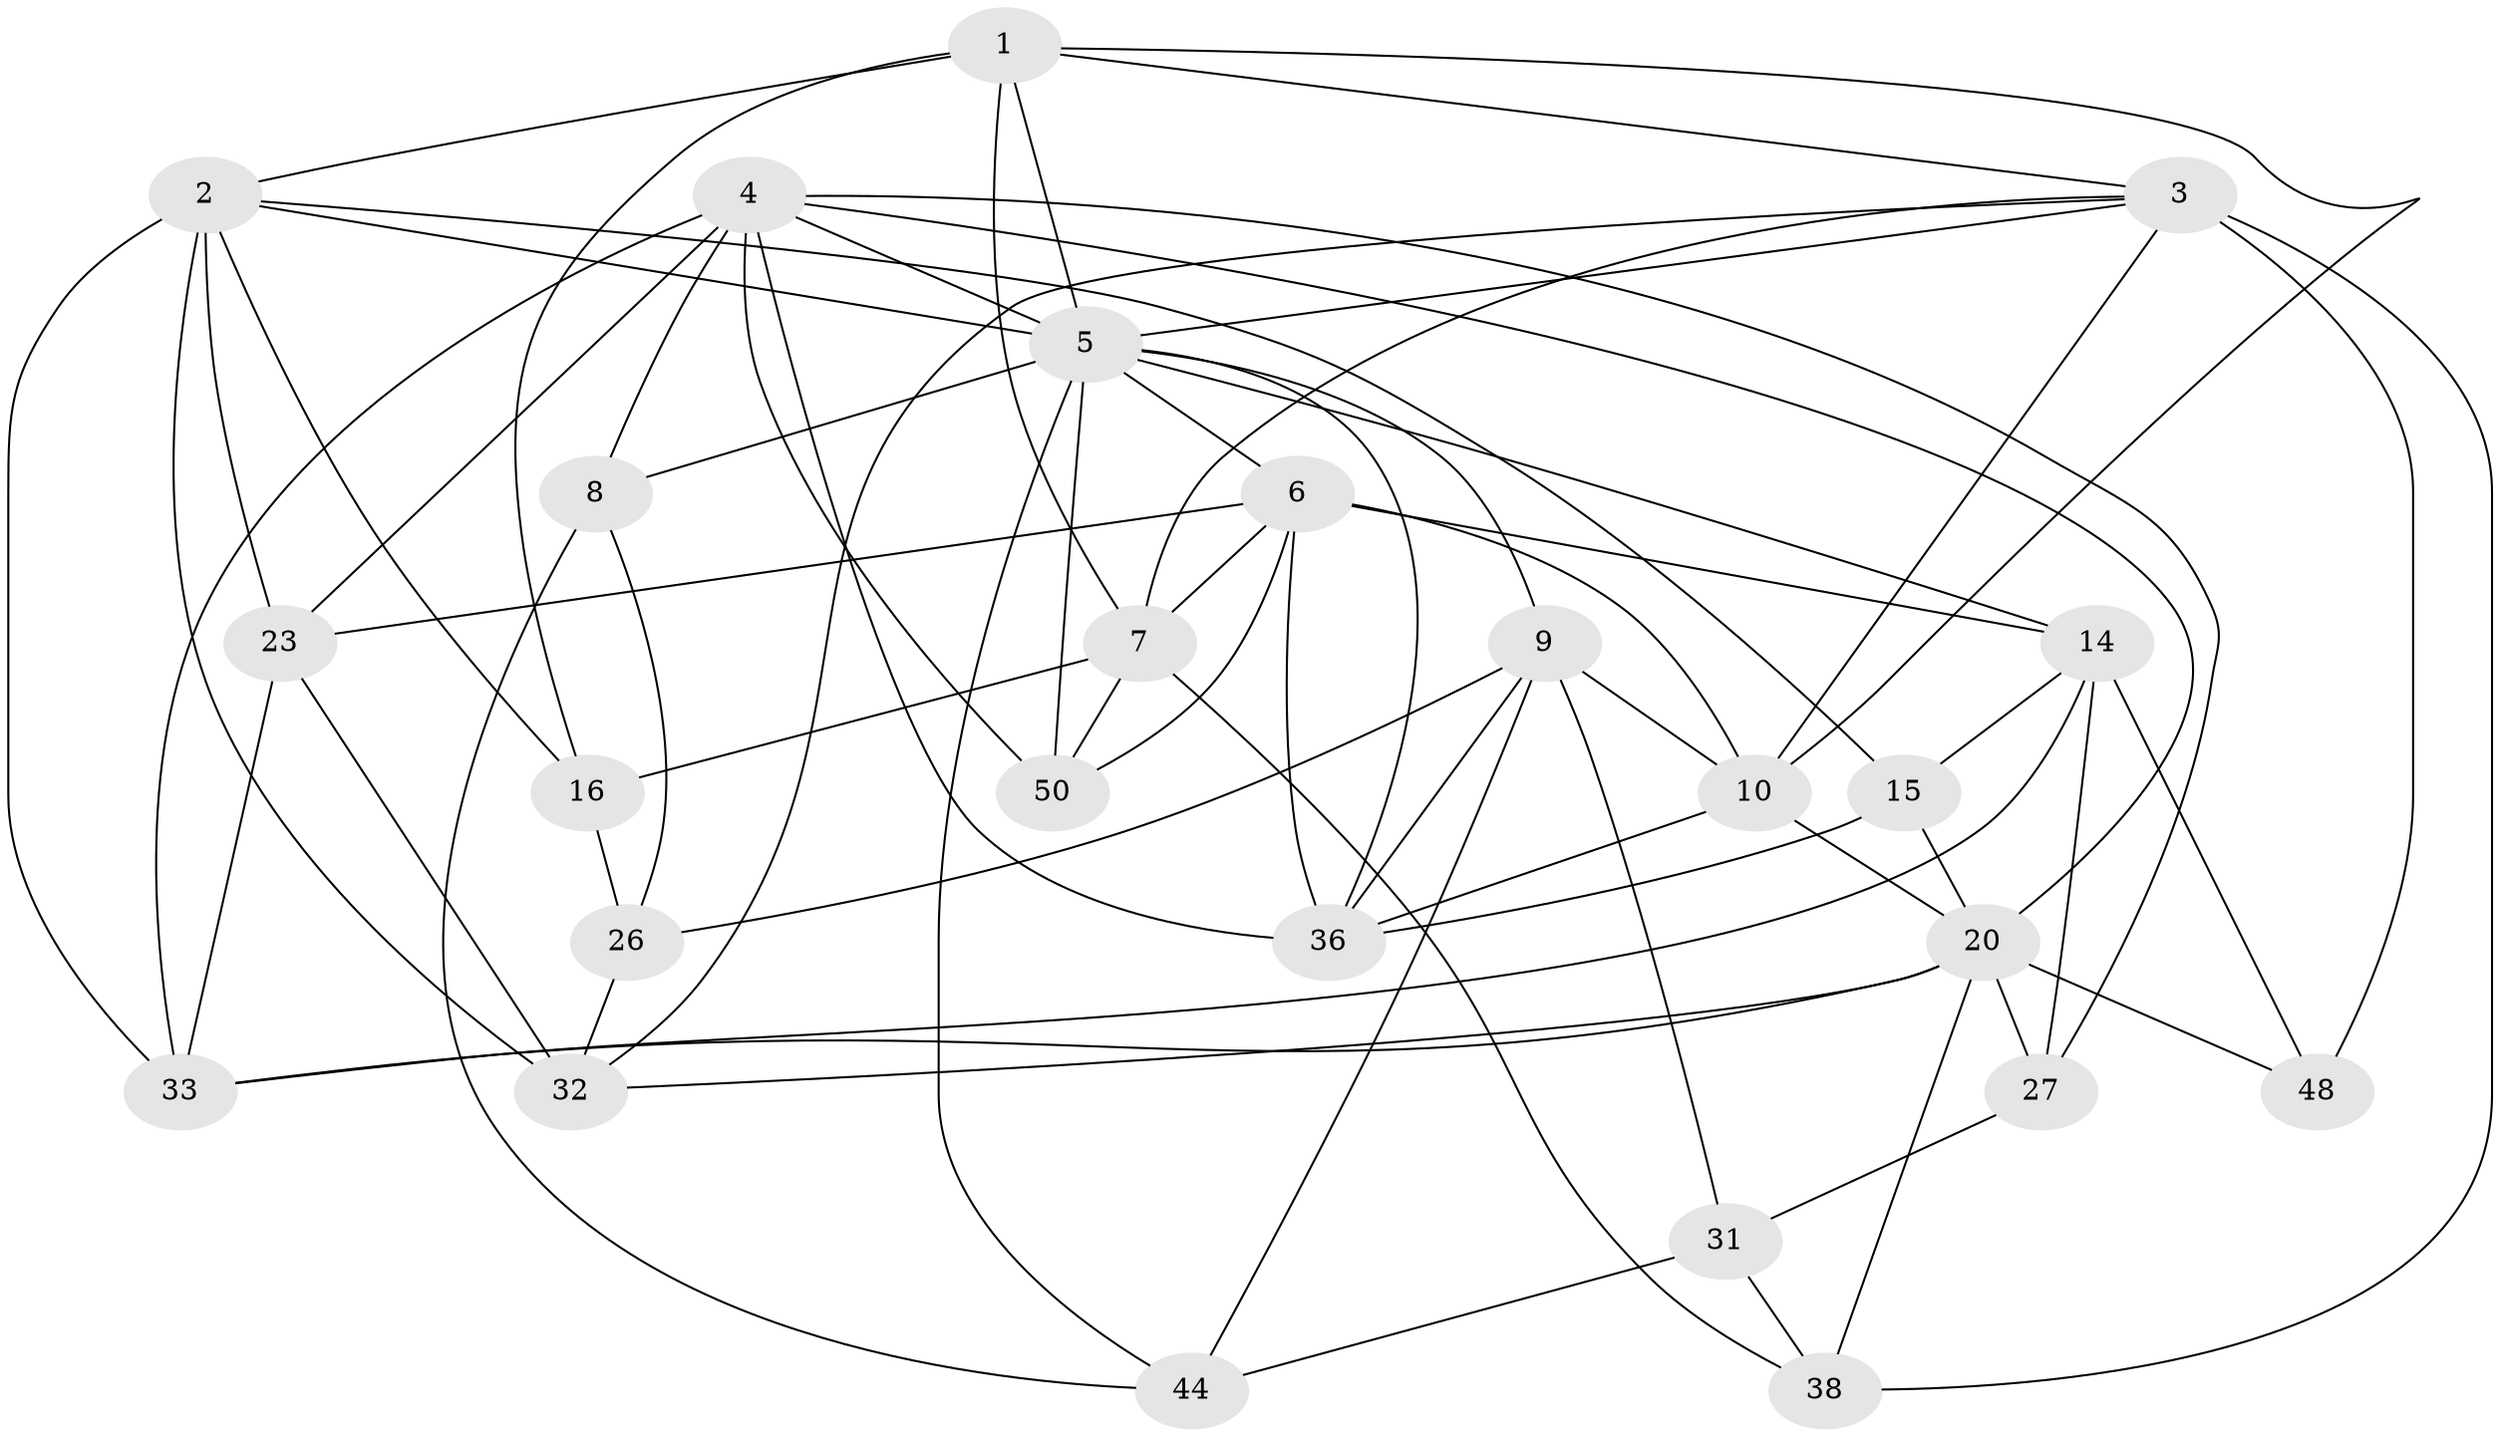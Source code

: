 // original degree distribution, {4: 1.0}
// Generated by graph-tools (version 1.1) at 2025/16/03/09/25 04:16:16]
// undirected, 25 vertices, 69 edges
graph export_dot {
graph [start="1"]
  node [color=gray90,style=filled];
  1 [super="+11"];
  2 [super="+13+12"];
  3 [super="+47+29"];
  4 [super="+21+22"];
  5 [super="+19+18"];
  6 [super="+46+17"];
  7 [super="+39"];
  8;
  9 [super="+34"];
  10 [super="+24"];
  14 [super="+25"];
  15;
  16;
  20 [super="+40+37"];
  23 [super="+41"];
  26;
  27;
  31;
  32 [super="+43"];
  33 [super="+49"];
  36 [super="+42"];
  38;
  44;
  48;
  50;
  1 -- 7;
  1 -- 2;
  1 -- 3;
  1 -- 16;
  1 -- 10;
  1 -- 5;
  2 -- 33;
  2 -- 15;
  2 -- 16;
  2 -- 32 [weight=2];
  2 -- 5;
  2 -- 23;
  3 -- 48 [weight=2];
  3 -- 32;
  3 -- 38;
  3 -- 5;
  3 -- 10;
  3 -- 7;
  4 -- 50;
  4 -- 8;
  4 -- 23;
  4 -- 33 [weight=2];
  4 -- 36;
  4 -- 27;
  4 -- 5 [weight=2];
  4 -- 20;
  5 -- 14;
  5 -- 50;
  5 -- 6;
  5 -- 8;
  5 -- 9;
  5 -- 44;
  5 -- 36;
  6 -- 50;
  6 -- 14;
  6 -- 23 [weight=2];
  6 -- 10;
  6 -- 36;
  6 -- 7;
  7 -- 16;
  7 -- 50;
  7 -- 38;
  8 -- 44;
  8 -- 26;
  9 -- 36;
  9 -- 26;
  9 -- 10;
  9 -- 44;
  9 -- 31;
  10 -- 36;
  10 -- 20;
  14 -- 33;
  14 -- 27;
  14 -- 48;
  14 -- 15;
  15 -- 36;
  15 -- 20;
  16 -- 26;
  20 -- 48;
  20 -- 27;
  20 -- 33;
  20 -- 32;
  20 -- 38;
  23 -- 33;
  23 -- 32;
  26 -- 32;
  27 -- 31;
  31 -- 44;
  31 -- 38;
}

